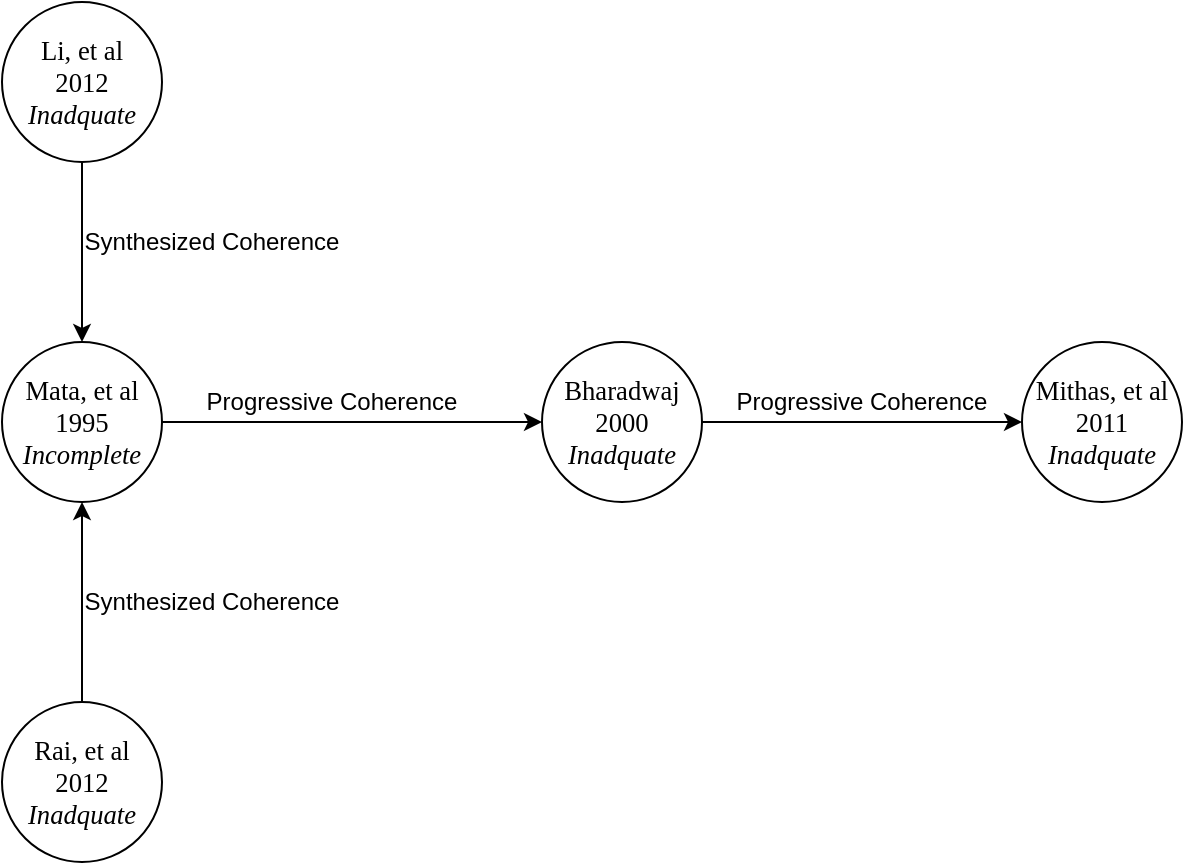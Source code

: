 <mxfile version="12.2.4"><diagram id="U5vuiPn8OJObmK0SbmGu"><mxGraphModel dx="1360" dy="795" grid="1" gridSize="10" guides="1" tooltips="1" connect="1" arrows="1" fold="1" page="1" pageScale="1" pageWidth="827" pageHeight="1169" math="0" shadow="0"><root><mxCell id="0"/><mxCell id="1" parent="0"/><mxCell id="2" value="&lt;span lang=&quot;EN-US&quot; style=&quot;font-size: 10.0pt ; font-family: &amp;#34;times new roman&amp;#34; , serif&quot;&gt;Mata, et al&lt;br&gt;1995&lt;br&gt;&lt;i&gt;Incomplete&lt;/i&gt;&lt;br&gt;&lt;/span&gt;" style="ellipse;whiteSpace=wrap;html=1;aspect=fixed;" vertex="1" parent="1"><mxGeometry x="220" y="320" width="80" height="80" as="geometry"/></mxCell><mxCell id="11" style="edgeStyle=orthogonalEdgeStyle;rounded=0;orthogonalLoop=1;jettySize=auto;html=1;exitX=0.5;exitY=1;exitDx=0;exitDy=0;entryX=0.5;entryY=0;entryDx=0;entryDy=0;" edge="1" parent="1" source="3" target="2"><mxGeometry relative="1" as="geometry"/></mxCell><mxCell id="3" value="&lt;span lang=&quot;EN-US&quot; style=&quot;font-size: 10.0pt ; font-family: &amp;#34;times new roman&amp;#34; , serif&quot;&gt;Li, et al&lt;br&gt;2012&lt;br&gt;&lt;i&gt;Inadquate&lt;/i&gt;&lt;br&gt;&lt;/span&gt;" style="ellipse;whiteSpace=wrap;html=1;aspect=fixed;" vertex="1" parent="1"><mxGeometry x="220" y="150" width="80" height="80" as="geometry"/></mxCell><mxCell id="10" style="edgeStyle=orthogonalEdgeStyle;rounded=0;orthogonalLoop=1;jettySize=auto;html=1;exitX=0.5;exitY=0;exitDx=0;exitDy=0;entryX=0.5;entryY=1;entryDx=0;entryDy=0;" edge="1" parent="1" source="4" target="2"><mxGeometry relative="1" as="geometry"/></mxCell><mxCell id="4" value="&lt;span lang=&quot;EN-US&quot; style=&quot;font-size: 10.0pt ; font-family: &amp;#34;times new roman&amp;#34; , serif&quot;&gt;Rai, et al&lt;br&gt;2012&lt;br&gt;&lt;i&gt;Inadquate&lt;/i&gt;&lt;br&gt;&lt;/span&gt;" style="ellipse;whiteSpace=wrap;html=1;aspect=fixed;" vertex="1" parent="1"><mxGeometry x="220" y="500" width="80" height="80" as="geometry"/></mxCell><mxCell id="8" style="edgeStyle=orthogonalEdgeStyle;rounded=0;orthogonalLoop=1;jettySize=auto;html=1;exitX=1;exitY=0.5;exitDx=0;exitDy=0;" edge="1" parent="1" source="5" target="6"><mxGeometry relative="1" as="geometry"/></mxCell><mxCell id="5" value="&lt;span lang=&quot;EN-US&quot; style=&quot;font-size: 10.0pt ; font-family: &amp;#34;times new roman&amp;#34; , serif&quot;&gt;Bharadwaj&lt;br&gt;2000&lt;br&gt;&lt;i&gt;Inadquate&lt;/i&gt;&lt;br&gt;&lt;/span&gt;" style="ellipse;whiteSpace=wrap;html=1;aspect=fixed;" vertex="1" parent="1"><mxGeometry x="490" y="320" width="80" height="80" as="geometry"/></mxCell><mxCell id="6" value="&lt;span lang=&quot;EN-US&quot; style=&quot;font-size: 10.0pt ; font-family: &amp;#34;times new roman&amp;#34; , serif&quot;&gt;Mithas, et al&lt;br&gt;2011&lt;br&gt;&lt;i&gt;Inadquate&lt;/i&gt;&lt;br&gt;&lt;/span&gt;" style="ellipse;whiteSpace=wrap;html=1;aspect=fixed;" vertex="1" parent="1"><mxGeometry x="730" y="320" width="80" height="80" as="geometry"/></mxCell><mxCell id="7" value="" style="endArrow=classic;html=1;entryX=0;entryY=0.5;entryDx=0;entryDy=0;exitX=1;exitY=0.5;exitDx=0;exitDy=0;" edge="1" parent="1" source="2" target="5"><mxGeometry width="50" height="50" relative="1" as="geometry"><mxPoint x="220" y="650" as="sourcePoint"/><mxPoint x="270" y="600" as="targetPoint"/></mxGeometry></mxCell><mxCell id="14" value="Synthesized Coherence" style="text;html=1;strokeColor=none;fillColor=none;align=center;verticalAlign=middle;whiteSpace=wrap;rounded=0;" vertex="1" parent="1"><mxGeometry x="260" y="260" width="130" height="20" as="geometry"/></mxCell><mxCell id="15" value="Synthesized Coherence" style="text;html=1;strokeColor=none;fillColor=none;align=center;verticalAlign=middle;whiteSpace=wrap;rounded=0;" vertex="1" parent="1"><mxGeometry x="260" y="440" width="130" height="20" as="geometry"/></mxCell><mxCell id="16" value="Progressive Coherence" style="text;html=1;strokeColor=none;fillColor=none;align=center;verticalAlign=middle;whiteSpace=wrap;rounded=0;" vertex="1" parent="1"><mxGeometry x="320" y="340" width="130" height="20" as="geometry"/></mxCell><mxCell id="17" value="Progressive Coherence" style="text;html=1;strokeColor=none;fillColor=none;align=center;verticalAlign=middle;whiteSpace=wrap;rounded=0;" vertex="1" parent="1"><mxGeometry x="585" y="340" width="130" height="20" as="geometry"/></mxCell></root></mxGraphModel></diagram></mxfile>